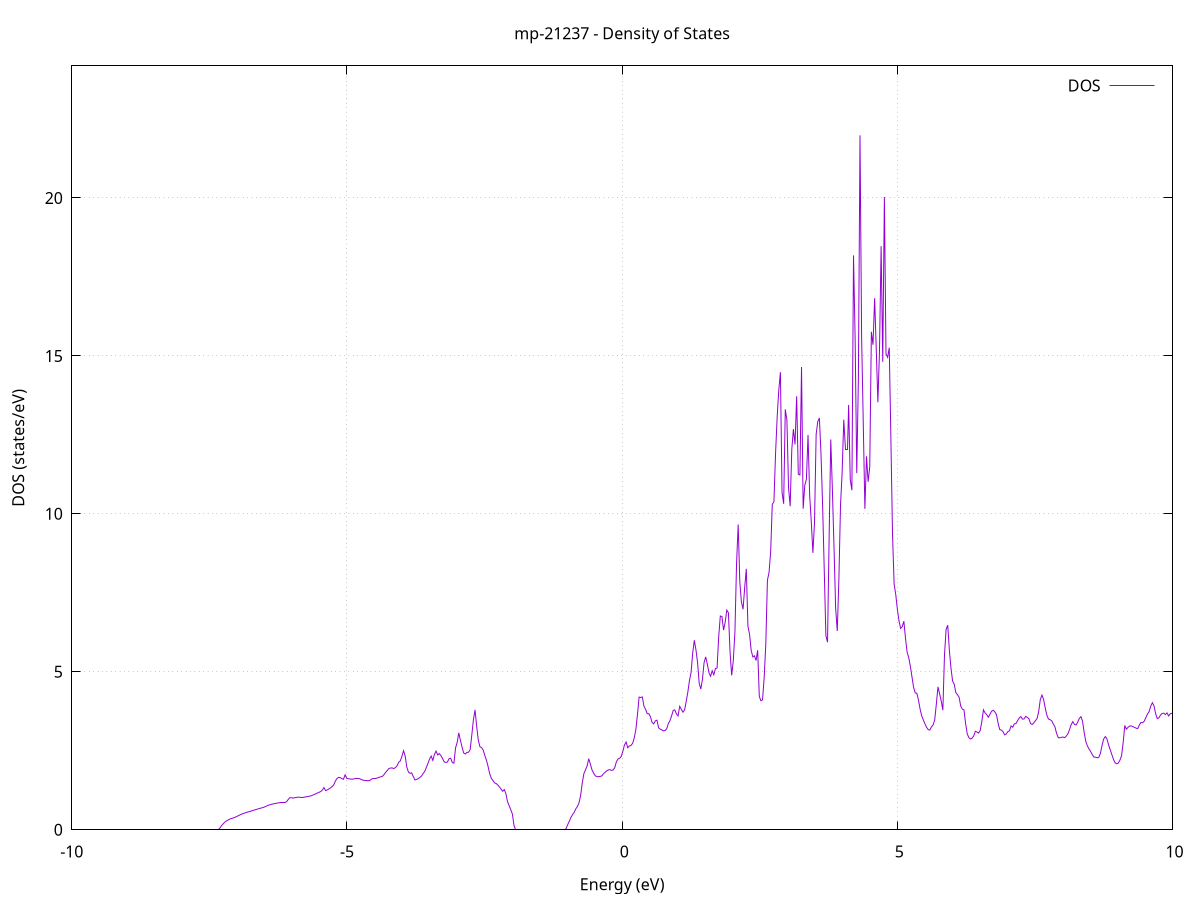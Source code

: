 set title 'mp-21237 - Density of States'
set xlabel 'Energy (eV)'
set ylabel 'DOS (states/eV)'
set grid
set xrange [-10:10]
set yrange [0:24.180]
set xzeroaxis lt -1
set terminal png size 800,600
set output 'mp-21237_dos_gnuplot.png'
plot '-' using 1:2 with lines title 'DOS'
-21.975800 0.000000
-21.946300 0.000000
-21.916800 0.000000
-21.887200 0.000000
-21.857700 0.000000
-21.828200 0.000000
-21.798700 0.000000
-21.769200 0.000000
-21.739700 0.000000
-21.710200 0.000000
-21.680600 0.000000
-21.651100 0.000000
-21.621600 0.000000
-21.592100 0.000000
-21.562600 0.000000
-21.533100 0.000000
-21.503500 0.000000
-21.474000 0.000000
-21.444500 0.000000
-21.415000 0.000000
-21.385500 0.000000
-21.356000 0.000000
-21.326500 0.000000
-21.296900 0.000000
-21.267400 0.000000
-21.237900 0.000000
-21.208400 0.000000
-21.178900 0.000000
-21.149400 0.000000
-21.119900 0.000000
-21.090300 0.000000
-21.060800 0.000000
-21.031300 0.000000
-21.001800 0.000000
-20.972300 0.000000
-20.942800 0.000000
-20.913200 0.000000
-20.883700 0.000000
-20.854200 0.000000
-20.824700 0.000000
-20.795200 0.000000
-20.765700 0.000000
-20.736200 0.000000
-20.706600 0.000000
-20.677100 0.000000
-20.647600 0.000000
-20.618100 0.000000
-20.588600 0.000000
-20.559100 0.000000
-20.529600 0.000000
-20.500000 0.000000
-20.470500 0.000000
-20.441000 0.000000
-20.411500 0.000000
-20.382000 0.000000
-20.352500 0.000000
-20.322900 0.000000
-20.293400 0.000000
-20.263900 0.000000
-20.234400 0.000000
-20.204900 0.000000
-20.175400 0.000000
-20.145900 0.000000
-20.116300 0.000000
-20.086800 0.000000
-20.057300 0.000000
-20.027800 0.000000
-19.998300 0.000000
-19.968800 0.000000
-19.939300 0.000000
-19.909700 0.000000
-19.880200 0.000000
-19.850700 0.000000
-19.821200 0.000000
-19.791700 0.000000
-19.762200 0.000000
-19.732600 0.000000
-19.703100 0.000000
-19.673600 0.000000
-19.644100 0.000000
-19.614600 0.000000
-19.585100 0.000000
-19.555600 0.000000
-19.526000 0.000000
-19.496500 0.000000
-19.467000 0.000000
-19.437500 0.000000
-19.408000 0.000000
-19.378500 0.000000
-19.349000 0.000000
-19.319400 0.000000
-19.289900 251.883500
-19.260400 243.790300
-19.230900 202.383100
-19.201400 260.243400
-19.171900 382.453400
-19.142400 168.792300
-19.112800 0.000000
-19.083300 0.000000
-19.053800 0.000000
-19.024300 0.000000
-18.994800 0.000000
-18.965300 0.000000
-18.935700 0.000000
-18.906200 0.000000
-18.876700 0.000000
-18.847200 0.000000
-18.817700 0.000000
-18.788200 0.000000
-18.758700 0.000000
-18.729100 0.000000
-18.699600 0.000000
-18.670100 0.000000
-18.640600 0.000000
-18.611100 0.000000
-18.581600 0.000000
-18.552100 0.000000
-18.522500 0.000000
-18.493000 0.000000
-18.463500 0.000000
-18.434000 0.000000
-18.404500 0.000000
-18.375000 0.000000
-18.345400 0.000000
-18.315900 0.000000
-18.286400 0.000000
-18.256900 0.000000
-18.227400 0.000000
-18.197900 0.000000
-18.168400 0.000000
-18.138800 0.000000
-18.109300 0.000000
-18.079800 0.000000
-18.050300 0.000000
-18.020800 0.000000
-17.991300 0.000000
-17.961800 0.000000
-17.932200 0.000000
-17.902700 0.000000
-17.873200 0.000000
-17.843700 0.000000
-17.814200 0.000000
-17.784700 0.000000
-17.755100 0.000000
-17.725600 0.000000
-17.696100 0.000000
-17.666600 0.000000
-17.637100 0.000000
-17.607600 0.000000
-17.578100 0.000000
-17.548500 0.000000
-17.519000 0.000000
-17.489500 0.000000
-17.460000 0.000000
-17.430500 0.000000
-17.401000 0.000000
-17.371500 0.000000
-17.341900 0.000000
-17.312400 0.000000
-17.282900 0.000000
-17.253400 0.000000
-17.223900 0.000000
-17.194400 0.000000
-17.164800 0.000000
-17.135300 0.000000
-17.105800 0.000000
-17.076300 0.000000
-17.046800 0.000000
-17.017300 0.000000
-16.987800 0.000000
-16.958200 0.000000
-16.928700 0.000000
-16.899200 0.000000
-16.869700 0.000000
-16.840200 0.000000
-16.810700 0.000000
-16.781200 0.000000
-16.751600 0.000000
-16.722100 0.000000
-16.692600 0.000000
-16.663100 0.000000
-16.633600 0.000000
-16.604100 0.000000
-16.574600 0.000000
-16.545000 0.000000
-16.515500 0.000000
-16.486000 0.000000
-16.456500 0.000000
-16.427000 0.000000
-16.397500 0.000000
-16.367900 0.000000
-16.338400 0.000000
-16.308900 0.000000
-16.279400 0.000000
-16.249900 0.000000
-16.220400 0.000000
-16.190900 0.000000
-16.161300 0.000000
-16.131800 0.000000
-16.102300 0.000000
-16.072800 0.000000
-16.043300 0.000000
-16.013800 0.000000
-15.984300 0.000000
-15.954700 0.000000
-15.925200 0.000000
-15.895700 0.000000
-15.866200 0.000000
-15.836700 0.000000
-15.807200 0.000000
-15.777600 0.000000
-15.748100 0.000000
-15.718600 0.000000
-15.689100 0.000000
-15.659600 0.000000
-15.630100 0.000000
-15.600600 0.000000
-15.571000 0.000000
-15.541500 0.000000
-15.512000 0.000000
-15.482500 0.000000
-15.453000 0.000000
-15.423500 0.000000
-15.394000 0.000000
-15.364400 0.000000
-15.334900 0.000000
-15.305400 0.000000
-15.275900 0.000000
-15.246400 0.000000
-15.216900 0.000000
-15.187300 0.000000
-15.157800 0.000000
-15.128300 0.000000
-15.098800 0.000000
-15.069300 0.000000
-15.039800 0.000000
-15.010300 0.000000
-14.980700 0.000000
-14.951200 0.000000
-14.921700 0.000000
-14.892200 0.000000
-14.862700 0.000000
-14.833200 0.000000
-14.803700 0.000000
-14.774100 0.000000
-14.744600 0.000000
-14.715100 0.000000
-14.685600 0.000000
-14.656100 0.000000
-14.626600 0.000000
-14.597000 0.000000
-14.567500 0.000000
-14.538000 0.000000
-14.508500 0.000000
-14.479000 0.000000
-14.449500 0.000000
-14.420000 0.000000
-14.390400 0.000000
-14.360900 0.000000
-14.331400 0.000000
-14.301900 0.000000
-14.272400 0.000000
-14.242900 0.000000
-14.213400 0.000000
-14.183800 0.000000
-14.154300 0.000000
-14.124800 0.000000
-14.095300 0.000000
-14.065800 0.000000
-14.036300 0.000000
-14.006800 0.000000
-13.977200 0.000000
-13.947700 0.000000
-13.918200 0.000000
-13.888700 0.000000
-13.859200 0.000000
-13.829700 0.000000
-13.800100 0.000000
-13.770600 0.000000
-13.741100 0.000000
-13.711600 0.000000
-13.682100 0.000000
-13.652600 0.000000
-13.623100 0.000000
-13.593500 0.000000
-13.564000 0.000000
-13.534500 0.000000
-13.505000 0.000000
-13.475500 0.000000
-13.446000 0.000000
-13.416500 0.000000
-13.386900 0.000000
-13.357400 0.000000
-13.327900 0.000000
-13.298400 0.000000
-13.268900 0.000000
-13.239400 0.000000
-13.209800 0.000000
-13.180300 0.000000
-13.150800 0.000000
-13.121300 0.000000
-13.091800 0.000000
-13.062300 0.000000
-13.032800 0.000000
-13.003200 0.000000
-12.973700 0.000000
-12.944200 0.000000
-12.914700 0.000000
-12.885200 0.000000
-12.855700 0.000000
-12.826200 0.000000
-12.796600 0.000000
-12.767100 0.000000
-12.737600 0.000000
-12.708100 0.000000
-12.678600 0.000000
-12.649100 0.000000
-12.619500 0.000000
-12.590000 0.000000
-12.560500 0.000000
-12.531000 0.000000
-12.501500 0.000000
-12.472000 0.000000
-12.442500 0.000000
-12.412900 0.000000
-12.383400 0.000000
-12.353900 0.000000
-12.324400 0.000000
-12.294900 0.000000
-12.265400 0.000000
-12.235900 0.000000
-12.206300 0.000000
-12.176800 0.000000
-12.147300 0.000000
-12.117800 0.000000
-12.088300 0.000000
-12.058800 0.000000
-12.029200 0.000000
-11.999700 0.000000
-11.970200 0.000000
-11.940700 0.000000
-11.911200 0.000000
-11.881700 0.000000
-11.852200 0.000000
-11.822600 0.000000
-11.793100 0.000000
-11.763600 0.000000
-11.734100 0.000000
-11.704600 0.000000
-11.675100 0.000000
-11.645600 0.000000
-11.616000 0.000000
-11.586500 0.000000
-11.557000 0.000000
-11.527500 0.000000
-11.498000 0.000000
-11.468500 0.000000
-11.439000 0.000000
-11.409400 0.000000
-11.379900 0.000000
-11.350400 0.000000
-11.320900 0.000000
-11.291400 0.000000
-11.261900 0.000000
-11.232300 0.000000
-11.202800 0.000000
-11.173300 0.000000
-11.143800 0.000000
-11.114300 0.000000
-11.084800 0.000000
-11.055300 0.000000
-11.025700 0.000000
-10.996200 0.000000
-10.966700 0.000000
-10.937200 0.000000
-10.907700 0.000000
-10.878200 0.000000
-10.848700 0.000000
-10.819100 0.000000
-10.789600 0.000000
-10.760100 0.000000
-10.730600 0.000000
-10.701100 0.000000
-10.671600 0.000000
-10.642000 0.000000
-10.612500 0.000000
-10.583000 0.000000
-10.553500 0.000000
-10.524000 0.000000
-10.494500 0.000000
-10.465000 0.000000
-10.435400 0.000000
-10.405900 0.000000
-10.376400 0.000000
-10.346900 0.000000
-10.317400 0.000000
-10.287900 0.000000
-10.258400 0.000000
-10.228800 0.000000
-10.199300 0.000000
-10.169800 0.000000
-10.140300 0.000000
-10.110800 0.000000
-10.081300 0.000000
-10.051700 0.000000
-10.022200 0.000000
-9.992700 0.000000
-9.963200 0.000000
-9.933700 0.000000
-9.904200 0.000000
-9.874700 0.000000
-9.845100 0.000000
-9.815600 0.000000
-9.786100 0.000000
-9.756600 0.000000
-9.727100 0.000000
-9.697600 0.000000
-9.668100 0.000000
-9.638500 0.000000
-9.609000 0.000000
-9.579500 0.000000
-9.550000 0.000000
-9.520500 0.000000
-9.491000 0.000000
-9.461400 0.000000
-9.431900 0.000000
-9.402400 0.000000
-9.372900 0.000000
-9.343400 0.000000
-9.313900 0.000000
-9.284400 0.000000
-9.254800 0.000000
-9.225300 0.000000
-9.195800 0.000000
-9.166300 0.000000
-9.136800 0.000000
-9.107300 0.000000
-9.077800 0.000000
-9.048200 0.000000
-9.018700 0.000000
-8.989200 0.000000
-8.959700 0.000000
-8.930200 0.000000
-8.900700 0.000000
-8.871200 0.000000
-8.841600 0.000000
-8.812100 0.000000
-8.782600 0.000000
-8.753100 0.000000
-8.723600 0.000000
-8.694100 0.000000
-8.664500 0.000000
-8.635000 0.000000
-8.605500 0.000000
-8.576000 0.000000
-8.546500 0.000000
-8.517000 0.000000
-8.487500 0.000000
-8.457900 0.000000
-8.428400 0.000000
-8.398900 0.000000
-8.369400 0.000000
-8.339900 0.000000
-8.310400 0.000000
-8.280900 0.000000
-8.251300 0.000000
-8.221800 0.000000
-8.192300 0.000000
-8.162800 0.000000
-8.133300 0.000000
-8.103800 0.000000
-8.074200 0.000000
-8.044700 0.000000
-8.015200 0.000000
-7.985700 0.000000
-7.956200 0.000000
-7.926700 0.000000
-7.897200 0.000000
-7.867600 0.000000
-7.838100 0.000000
-7.808600 0.000000
-7.779100 0.000000
-7.749600 0.000000
-7.720100 0.000000
-7.690600 0.000000
-7.661000 0.000000
-7.631500 0.000000
-7.602000 0.000000
-7.572500 0.000000
-7.543000 0.000000
-7.513500 0.000000
-7.483900 0.000000
-7.454400 0.000000
-7.424900 0.000000
-7.395400 0.000000
-7.365900 0.000000
-7.336400 0.006100
-7.306900 0.060400
-7.277300 0.135000
-7.247800 0.191000
-7.218300 0.245300
-7.188800 0.282000
-7.159300 0.308500
-7.129800 0.338300
-7.100300 0.355100
-7.070700 0.371900
-7.041200 0.390300
-7.011700 0.412900
-6.982200 0.438000
-6.952700 0.463800
-6.923200 0.487700
-6.893600 0.510900
-6.864100 0.527500
-6.834600 0.546100
-6.805100 0.561600
-6.775600 0.575100
-6.746100 0.591200
-6.716600 0.607600
-6.687000 0.623900
-6.657500 0.639400
-6.628000 0.654000
-6.598500 0.669100
-6.569000 0.684000
-6.539500 0.697900
-6.510000 0.712400
-6.480400 0.736600
-6.450900 0.760400
-6.421400 0.780400
-6.391900 0.796300
-6.362400 0.809900
-6.332900 0.821900
-6.303400 0.832100
-6.273800 0.841800
-6.244300 0.851700
-6.214800 0.860600
-6.185300 0.856500
-6.155800 0.856500
-6.126300 0.863700
-6.096700 0.890200
-6.067200 0.959700
-6.037700 1.015600
-6.008200 1.014700
-5.978700 1.001200
-5.949200 1.013800
-5.919700 1.023900
-5.890100 1.031700
-5.860600 1.031200
-5.831100 1.022600
-5.801600 1.023500
-5.772100 1.033500
-5.742600 1.043900
-5.713100 1.052700
-5.683500 1.063300
-5.654000 1.074200
-5.624500 1.095300
-5.595000 1.117000
-5.565500 1.141600
-5.536000 1.164700
-5.506400 1.187300
-5.476900 1.209600
-5.447400 1.257000
-5.417900 1.336800
-5.388400 1.238300
-5.358900 1.262200
-5.329400 1.290900
-5.299800 1.325400
-5.270300 1.366900
-5.240800 1.420600
-5.211300 1.539800
-5.181800 1.623700
-5.152300 1.658300
-5.122800 1.650500
-5.093200 1.620200
-5.063700 1.600100
-5.034200 1.740100
-5.004700 1.628600
-4.975200 1.615800
-4.945700 1.607200
-4.916100 1.603800
-4.886600 1.601700
-4.857100 1.620200
-4.827600 1.627700
-4.798100 1.620900
-4.768600 1.617200
-4.739100 1.589500
-4.709500 1.571100
-4.680000 1.562400
-4.650500 1.557200
-4.621000 1.555400
-4.591500 1.553100
-4.562000 1.592800
-4.532500 1.621900
-4.502900 1.619900
-4.473400 1.627400
-4.443900 1.642700
-4.414400 1.663300
-4.384900 1.676100
-4.355400 1.693800
-4.325800 1.748100
-4.296300 1.819600
-4.266800 1.880700
-4.237300 1.938300
-4.207800 1.955600
-4.178300 1.957600
-4.148800 1.938200
-4.119200 1.967400
-4.089700 2.026100
-4.060200 2.136700
-4.030700 2.179700
-4.001200 2.330200
-3.971700 2.502400
-3.942200 2.332000
-3.912600 1.984500
-3.883100 1.826600
-3.853600 1.785500
-3.824100 1.801900
-3.794600 1.686000
-3.765100 1.576200
-3.735600 1.594400
-3.706000 1.620700
-3.676500 1.655400
-3.647000 1.697200
-3.617500 1.775000
-3.588000 1.847100
-3.558500 1.967400
-3.528900 2.099100
-3.499400 2.239400
-3.469900 2.333700
-3.440400 2.197000
-3.410900 2.382700
-3.381400 2.492100
-3.351900 2.369300
-3.322300 2.411800
-3.292800 2.349100
-3.263300 2.256200
-3.233800 2.152500
-3.204300 2.130800
-3.174800 2.144500
-3.145300 2.247400
-3.115700 2.263400
-3.086200 2.128600
-3.056700 2.108200
-3.027200 2.589300
-2.997700 2.762600
-2.968200 3.067000
-2.938600 2.830600
-2.909100 2.620200
-2.879600 2.431400
-2.850100 2.398500
-2.820600 2.448700
-2.791100 2.455300
-2.761600 2.538200
-2.732000 2.996600
-2.702500 3.484600
-2.673000 3.795100
-2.643500 3.276000
-2.614000 2.839500
-2.584500 2.630600
-2.555000 2.602500
-2.525400 2.526500
-2.495900 2.354600
-2.466400 2.204400
-2.436900 2.012200
-2.407400 1.777500
-2.377900 1.634500
-2.348300 1.558500
-2.318800 1.485100
-2.289300 1.464400
-2.259800 1.418400
-2.230300 1.358300
-2.200800 1.290400
-2.171300 1.218900
-2.141700 1.272000
-2.112200 1.142400
-2.082700 0.888300
-2.053200 0.764600
-2.023700 0.633500
-1.994200 0.495600
-1.964700 0.137400
-1.935100 0.000000
-1.905600 0.000000
-1.876100 0.000000
-1.846600 0.000000
-1.817100 0.000000
-1.787600 0.000000
-1.758000 0.000000
-1.728500 0.000000
-1.699000 0.000000
-1.669500 0.000000
-1.640000 0.000000
-1.610500 0.000000
-1.581000 0.000000
-1.551400 0.000000
-1.521900 0.000000
-1.492400 0.000000
-1.462900 0.000000
-1.433400 0.000000
-1.403900 0.000000
-1.374400 0.000000
-1.344800 0.000000
-1.315300 0.000000
-1.285800 0.000000
-1.256300 0.000000
-1.226800 0.000000
-1.197300 0.000000
-1.167800 0.000000
-1.138200 0.000000
-1.108700 0.000000
-1.079200 0.000000
-1.049700 0.000000
-1.020200 0.029400
-0.990700 0.157000
-0.961100 0.268300
-0.931600 0.389300
-0.902100 0.477800
-0.872600 0.546300
-0.843100 0.659800
-0.813600 0.734000
-0.784100 0.851600
-0.754500 1.087000
-0.725000 1.475800
-0.695500 1.776400
-0.666000 1.892900
-0.636500 2.021500
-0.607000 2.250100
-0.577500 2.081100
-0.547900 1.896200
-0.518400 1.792400
-0.488900 1.711300
-0.459400 1.681700
-0.429900 1.678900
-0.400400 1.690200
-0.370800 1.702700
-0.341300 1.767200
-0.311800 1.817200
-0.282300 1.861600
-0.252800 1.892700
-0.223300 1.902800
-0.193800 1.881000
-0.164200 1.893100
-0.134700 1.966000
-0.105200 2.149500
-0.075700 2.239800
-0.046200 2.264400
-0.016700 2.320000
0.012800 2.486100
0.042400 2.683900
0.071900 2.778800
0.101400 2.595400
0.130900 2.652400
0.160400 2.669200
0.189900 2.734600
0.219500 2.907800
0.249000 3.172500
0.278500 3.645200
0.308000 4.200300
0.337500 4.187000
0.367000 4.204900
0.396500 3.907900
0.426100 3.812000
0.455600 3.676000
0.485100 3.674100
0.514600 3.574100
0.544100 3.397400
0.573600 3.353200
0.603100 3.449300
0.632700 3.468600
0.662200 3.228000
0.691700 3.186100
0.721200 3.160600
0.750700 3.130200
0.780200 3.139600
0.809800 3.197300
0.839300 3.361200
0.868800 3.455900
0.898300 3.604600
0.927800 3.776000
0.957300 3.794400
0.986800 3.665700
1.016400 3.604100
1.045900 3.907500
1.075400 3.814000
1.104900 3.722500
1.134400 3.795100
1.163900 4.061500
1.193400 4.354200
1.223000 4.719300
1.252500 4.983800
1.282000 5.597300
1.311500 5.997300
1.341000 5.697300
1.370500 5.293200
1.400000 4.638900
1.429600 4.454600
1.459100 4.764300
1.488600 5.289100
1.518100 5.473000
1.547600 5.245300
1.577100 4.973900
1.606700 4.858800
1.636200 5.033200
1.665700 4.905900
1.695200 5.102100
1.724700 5.120000
1.754200 6.103400
1.783700 6.766900
1.813300 6.751100
1.842800 6.319600
1.872300 6.570700
1.901800 6.954000
1.931300 6.866900
1.960800 5.620200
1.990300 4.887500
2.019900 5.357700
2.049400 6.264300
2.078900 8.426300
2.108400 9.661100
2.137900 7.848200
2.167400 7.206400
2.197000 6.980600
2.226500 7.663000
2.256000 8.260400
2.285500 6.444500
2.315000 6.184400
2.344500 5.678800
2.374000 5.473100
2.403600 5.507500
2.433100 5.358500
2.462600 5.682800
2.492100 4.219500
2.521600 4.084600
2.551100 4.113800
2.580600 4.815000
2.610200 5.877900
2.639700 7.898400
2.669200 8.145500
2.698700 8.801400
2.728200 10.302600
2.757700 10.380500
2.787300 11.901000
2.816800 13.063400
2.846300 13.922200
2.875800 14.484500
2.905300 10.681600
2.934800 10.319600
2.964300 13.306800
2.993900 12.965000
3.023400 10.827000
3.052900 10.242200
3.082400 12.033700
3.111900 12.682300
3.141400 12.197800
3.170900 13.721500
3.200500 11.256300
3.230000 11.230300
3.259500 14.647600
3.289000 10.162900
3.318500 10.903700
3.348000 11.093400
3.377600 12.497000
3.407100 10.591500
3.436600 9.756000
3.466100 8.766300
3.495600 9.742100
3.525100 12.516000
3.554600 12.922200
3.584200 13.035000
3.613700 11.877000
3.643200 10.229500
3.672700 8.188800
3.702200 6.142700
3.731700 5.937100
3.761200 9.292500
3.790800 12.355000
3.820300 10.756200
3.849800 8.930600
3.879300 7.008700
3.908800 6.293000
3.938300 7.935300
3.967800 10.272600
3.997400 11.312400
4.026900 12.979600
4.056400 12.050200
4.085900 12.050300
4.115400 13.448300
4.144900 11.077600
4.174500 10.747100
4.204000 18.180900
4.233500 15.531200
4.263000 11.288300
4.292500 14.249300
4.322000 21.982000
4.351500 15.551800
4.381100 12.887900
4.410600 10.158200
4.440100 11.820500
4.469600 11.014400
4.499100 11.494500
4.528600 15.763200
4.558100 15.353200
4.587700 16.824800
4.617200 15.226000
4.646700 13.532200
4.676200 15.169500
4.705700 18.471600
4.735200 14.810900
4.764800 20.029800
4.794300 15.062100
4.823800 14.954000
4.853300 15.261600
4.882800 12.417700
4.912300 9.386600
4.941800 7.781700
4.971400 7.448200
5.000900 6.974200
5.030400 6.615100
5.059900 6.374000
5.089400 6.428200
5.118900 6.603500
5.148400 6.063400
5.178000 5.620000
5.207500 5.449700
5.237000 5.171000
5.266500 4.839200
5.296000 4.502600
5.325500 4.333500
5.355100 4.318000
5.384600 4.102500
5.414100 3.817000
5.443600 3.602500
5.473100 3.473900
5.502600 3.352000
5.532100 3.242500
5.561700 3.168000
5.591200 3.158900
5.620700 3.260200
5.650200 3.316900
5.679700 3.481700
5.709200 3.983400
5.738700 4.523600
5.768300 4.303900
5.797800 4.073000
5.827300 3.785900
5.856800 5.527700
5.886300 6.339800
5.915800 6.476500
5.945400 5.686700
5.974900 5.115600
6.004400 4.710100
6.033900 4.603600
6.063400 4.340100
6.092900 4.276900
6.122400 4.195400
6.152000 3.915100
6.181500 3.817800
6.211000 3.795400
6.240500 3.368000
6.270000 3.039000
6.299500 2.917500
6.329000 2.872800
6.358600 2.896200
6.388100 2.974400
6.417600 3.116800
6.447100 3.094400
6.476600 3.059700
6.506100 3.143200
6.535600 3.429500
6.565200 3.797300
6.594700 3.696500
6.624200 3.645800
6.653700 3.561900
6.683200 3.656200
6.712700 3.753100
6.742300 3.782700
6.771800 3.733700
6.801300 3.647000
6.830800 3.378800
6.860300 3.174500
6.889800 3.155500
6.919300 3.107100
6.948900 3.005300
6.978400 3.030200
7.007900 3.105900
7.037400 3.133700
7.066900 3.285200
7.096400 3.245600
7.125900 3.353100
7.155500 3.362000
7.185000 3.452900
7.214500 3.536300
7.244000 3.584200
7.273500 3.501200
7.303000 3.509900
7.332600 3.589400
7.362100 3.556600
7.391600 3.514100
7.421100 3.360200
7.450600 3.335000
7.480100 3.384800
7.509600 3.455100
7.539200 3.521700
7.568700 3.740400
7.598200 4.124700
7.627700 4.263200
7.657200 4.128800
7.686700 3.864600
7.716200 3.632700
7.745800 3.507000
7.775300 3.486500
7.804800 3.452200
7.834300 3.345800
7.863800 3.259100
7.893300 3.054300
7.922900 2.918700
7.952400 2.910700
7.981900 2.927400
8.011400 2.936100
8.040900 2.915000
8.070400 2.966300
8.099900 3.041300
8.129500 3.174100
8.159000 3.330400
8.188500 3.423500
8.218000 3.335900
8.247500 3.316100
8.277000 3.405300
8.306500 3.523300
8.336100 3.580000
8.365600 3.432800
8.395100 3.078900
8.424600 2.794100
8.454100 2.653600
8.483600 2.555500
8.513200 2.474100
8.542700 2.377400
8.572200 2.299400
8.601700 2.298200
8.631200 2.277700
8.660700 2.293100
8.690200 2.417000
8.719800 2.672200
8.749300 2.871100
8.778800 2.951100
8.808300 2.882400
8.837800 2.694200
8.867300 2.539200
8.896800 2.384600
8.926400 2.234300
8.955900 2.120600
8.985400 2.088900
9.014900 2.111300
9.044400 2.203200
9.073900 2.340500
9.103400 2.753300
9.133000 3.301300
9.162500 3.183900
9.192000 3.244000
9.221500 3.283600
9.251000 3.288900
9.280500 3.261400
9.310100 3.243800
9.339600 3.214100
9.369100 3.202900
9.398600 3.318900
9.428100 3.399300
9.457600 3.387100
9.487100 3.438800
9.516700 3.554400
9.546200 3.664200
9.575700 3.744300
9.605200 3.915000
9.634700 4.022700
9.664200 3.920900
9.693700 3.675800
9.723300 3.518200
9.752800 3.545300
9.782300 3.631100
9.811800 3.682400
9.841300 3.690500
9.870800 3.646400
9.900400 3.699800
9.929900 3.602600
9.959400 3.674500
9.988900 3.684700
10.018400 3.723600
10.047900 3.710200
10.077400 3.706900
10.107000 3.725500
10.136500 3.712400
10.166000 3.705600
10.195500 3.691800
10.225000 3.672400
10.254500 3.659600
10.284000 3.609000
10.313600 3.505800
10.343100 3.514600
10.372600 3.263600
10.402100 3.455900
10.431600 3.656000
10.461100 3.759700
10.490700 3.994800
10.520200 4.049800
10.549700 4.018700
10.579200 3.948600
10.608700 3.781300
10.638200 3.779400
10.667700 3.571800
10.697300 3.387300
10.726800 3.331200
10.756300 3.139400
10.785800 3.152100
10.815300 3.122200
10.844800 3.065800
10.874300 3.040700
10.903900 3.022200
10.933400 3.005300
10.962900 2.998800
10.992400 3.010100
11.021900 3.006200
11.051400 2.996600
11.081000 2.973000
11.110500 2.945600
11.140000 2.865400
11.169500 2.716300
11.199000 2.652900
11.228500 2.634000
11.258000 2.734700
11.287600 2.885500
11.317100 2.914800
11.346600 2.981300
11.376100 2.864700
11.405600 2.833400
11.435100 2.756700
11.464600 2.547400
11.494200 2.428700
11.523700 2.344300
11.553200 2.221800
11.582700 2.208500
11.612200 2.218700
11.641700 2.271200
11.671200 2.359500
11.700800 2.491100
11.730300 2.479600
11.759800 2.625700
11.789300 2.617900
11.818800 2.660400
11.848300 2.665500
11.877900 2.594600
11.907400 2.635800
11.936900 2.683200
11.966400 2.708200
11.995900 2.732800
12.025400 2.740700
12.054900 2.709400
12.084500 2.662900
12.114000 2.584800
12.143500 2.498300
12.173000 2.447100
12.202500 2.428100
12.232000 2.409700
12.261500 2.415900
12.291100 2.508600
12.320600 2.460400
12.350100 2.550700
12.379600 2.707100
12.409100 2.848000
12.438600 2.930000
12.468200 3.058000
12.497700 3.176200
12.527200 3.400500
12.556700 3.314200
12.586200 3.276900
12.615700 3.239900
12.645200 3.175100
12.674800 3.191600
12.704300 3.205900
12.733800 3.276000
12.763300 2.997500
12.792800 2.785500
12.822300 2.798800
12.851800 2.692700
12.881400 2.579000
12.910900 2.530600
12.940400 2.516400
12.969900 2.467200
12.999400 2.427600
13.028900 2.393700
13.058500 2.397800
13.088000 2.316800
13.117500 2.240500
13.147000 2.232200
13.176500 2.420900
13.206000 2.434300
13.235500 2.296600
13.265100 2.123200
13.294600 2.156100
13.324100 2.222900
13.353600 2.269400
13.383100 2.375700
13.412600 2.337000
13.442100 2.382400
13.471700 2.327200
13.501200 2.349100
13.530700 2.364300
13.560200 2.411800
13.589700 2.529800
13.619200 2.607300
13.648800 2.681900
13.678300 2.890500
13.707800 2.980500
13.737300 3.038400
13.766800 3.051900
13.796300 3.031500
13.825800 3.003500
13.855400 2.945400
13.884900 2.958800
13.914400 3.029500
13.943900 3.206700
13.973400 3.353300
14.002900 3.443100
14.032400 3.510500
14.062000 3.492500
14.091500 3.221700
14.121000 3.035300
14.150500 2.959000
14.180000 2.955300
14.209500 2.993400
14.239000 3.062700
14.268600 2.989000
14.298100 2.998800
14.327600 3.040300
14.357100 3.062300
14.386600 3.073900
14.416100 3.110600
14.445700 3.157900
14.475200 3.239700
14.504700 3.340900
14.534200 3.391100
14.563700 3.385300
14.593200 3.349600
14.622700 3.366500
14.652300 3.413200
14.681800 3.522200
14.711300 3.659600
14.740800 3.663900
14.770300 3.708900
14.799800 3.770200
14.829300 3.715100
14.858900 3.685000
14.888400 3.607900
14.917900 3.415900
14.947400 3.320300
14.976900 3.307700
15.006400 3.363200
15.036000 3.463300
15.065500 3.588600
15.095000 3.711100
15.124500 3.715900
15.154000 3.657900
15.183500 3.537600
15.213000 3.461700
15.242600 3.348600
15.272100 3.276500
15.301600 3.234900
15.331100 3.222400
15.360600 3.352100
15.390100 3.516800
15.419600 3.452200
15.449200 3.413600
15.478700 3.445300
15.508200 3.413300
15.537700 3.397100
15.567200 3.306600
15.596700 3.208600
15.626300 3.178500
15.655800 3.288700
15.685300 3.201100
15.714800 3.318100
15.744300 3.115300
15.773800 2.951800
15.803300 2.793500
15.832900 2.762500
15.862400 2.768600
15.891900 2.776900
15.921400 2.836700
15.950900 2.897700
15.980400 2.968900
16.009900 3.103200
16.039500 3.311500
16.069000 3.446300
16.098500 3.446100
16.128000 3.365600
16.157500 3.297200
16.187000 3.349700
16.216600 3.356300
16.246100 3.389500
16.275600 3.531300
16.305100 3.586800
16.334600 3.438900
16.364100 3.382700
16.393600 3.299500
16.423200 3.228700
16.452700 3.134000
16.482200 3.075100
16.511700 3.074400
16.541200 3.125900
16.570700 3.276200
16.600200 3.309200
16.629800 3.300300
16.659300 3.143700
16.688800 3.123700
16.718300 3.132500
16.747800 3.185500
16.777300 3.231200
16.806800 3.300100
16.836400 3.563700
16.865900 3.725400
16.895400 3.807200
16.924900 3.857500
16.954400 3.866100
16.983900 3.759200
17.013500 3.614300
17.043000 3.492600
17.072500 3.403600
17.102000 3.289200
17.131500 3.208400
17.161000 3.174100
17.190500 3.149300
17.220100 3.128300
17.249600 3.188500
17.279100 3.127900
17.308600 3.099800
17.338100 3.078300
17.367600 3.062000
17.397100 3.089100
17.426700 3.150200
17.456200 3.256700
17.485700 3.399800
17.515200 3.498700
17.544700 3.564700
17.574200 3.598500
17.603800 3.621900
17.633300 3.563100
17.662800 3.479900
17.692300 3.439000
17.721800 3.379200
17.751300 3.330500
17.780800 3.307100
17.810400 3.329000
17.839900 3.376400
17.869400 3.545500
17.898900 3.652400
17.928400 3.673100
17.957900 3.624100
17.987400 3.613600
18.017000 3.649400
18.046500 3.619200
18.076000 3.561000
18.105500 3.559800
18.135000 3.617100
18.164500 3.667100
18.194100 3.668900
18.223600 3.638000
18.253100 3.615700
18.282600 3.609000
18.312100 3.621300
18.341600 3.616000
18.371100 3.926200
18.400700 3.492700
18.430200 3.461700
18.459700 3.503300
18.489200 3.563300
18.518700 3.607700
18.548200 3.605900
18.577700 3.616500
18.607300 3.588500
18.636800 3.637900
18.666300 3.730900
18.695800 3.768100
18.725300 3.731200
18.754800 3.628000
18.784400 3.658300
18.813900 3.686900
18.843400 3.724500
18.872900 3.750400
18.902400 3.711700
18.931900 3.707600
18.961400 3.691500
18.991000 3.766300
19.020500 3.803600
19.050000 3.779200
19.079500 3.782500
19.109000 3.734600
19.138500 3.726500
19.168000 3.751300
19.197600 3.755500
19.227100 3.740900
19.256600 3.835600
19.286100 3.756200
19.315600 3.739400
19.345100 3.728900
19.374600 3.713100
19.404200 3.685900
19.433700 3.695100
19.463200 3.715500
19.492700 3.737200
19.522200 3.739200
19.551700 3.750100
19.581300 3.704200
19.610800 3.726200
19.640300 3.725600
19.669800 3.696800
19.699300 3.808600
19.728800 3.911600
19.758300 3.955500
19.787900 3.960600
19.817400 3.944500
19.846900 3.943200
19.876400 3.865100
19.905900 3.802000
19.935400 3.778400
19.964900 3.741000
19.994500 3.700900
20.024000 3.661900
20.053500 3.658700
20.083000 3.745000
20.112500 3.669900
20.142000 3.638600
20.171600 3.636200
20.201100 3.659000
20.230600 3.677000
20.260100 3.692000
20.289600 3.613400
20.319100 3.581300
20.348600 3.617000
20.378200 3.620200
20.407700 3.685700
20.437200 3.797700
20.466700 3.978200
20.496200 4.094900
20.525700 4.182400
20.555200 4.284500
20.584800 4.135000
20.614300 4.024200
20.643800 3.959800
20.673300 3.926000
20.702800 3.923500
20.732300 3.904300
20.761900 3.885800
20.791400 3.870000
20.820900 3.851900
20.850400 3.829100
20.879900 3.820600
20.909400 3.832300
20.938900 3.894900
20.968500 3.955000
20.998000 3.962400
21.027500 3.971200
21.057000 3.953900
21.086500 3.925700
21.116000 3.998000
21.145500 4.104900
21.175100 4.089800
21.204600 3.993600
21.234100 3.985300
21.263600 4.048400
21.293100 4.001700
21.322600 4.025000
21.352200 4.036500
21.381700 4.050000
21.411200 4.102000
21.440700 3.958700
21.470200 3.848900
21.499700 3.668600
21.529200 3.621200
21.558800 3.610800
21.588300 3.677800
21.617800 3.793900
21.647300 3.931000
21.676800 4.069700
21.706300 4.216100
21.735800 4.192400
21.765400 4.256600
21.794900 4.203000
21.824400 4.087000
21.853900 3.979000
21.883400 4.057000
21.912900 4.031000
21.942400 4.166800
21.972000 4.144300
22.001500 4.089700
22.031000 3.989400
22.060500 3.971300
22.090000 3.960800
22.119500 3.947700
22.149100 4.022800
22.178600 3.989200
22.208100 3.752800
22.237600 3.657700
22.267100 3.627400
22.296600 3.618800
22.326100 3.661900
22.355700 3.737400
22.385200 3.894500
22.414700 3.821100
22.444200 3.805200
22.473700 3.805100
22.503200 3.938200
22.532700 3.948300
22.562300 4.082700
22.591800 3.996600
22.621300 3.976500
22.650800 3.972000
22.680300 3.979400
22.709800 4.038600
22.739400 4.117300
22.768900 4.079200
22.798400 4.057000
22.827900 4.036100
22.857400 3.978200
22.886900 3.997500
22.916400 4.046900
22.946000 4.245300
22.975500 4.245100
23.005000 4.201200
23.034500 4.240000
23.064000 4.237500
23.093500 4.188700
23.123000 4.128200
23.152600 4.123000
23.182100 3.925200
23.211600 3.814800
23.241100 3.765500
23.270600 4.010300
23.300100 4.037200
23.329700 3.960700
23.359200 3.853700
23.388700 3.914200
23.418200 3.935200
23.447700 3.923000
23.477200 3.939000
23.506700 3.971200
23.536300 4.021500
23.565800 4.106800
23.595300 4.132000
23.624800 4.182100
23.654300 4.059200
23.683800 3.941200
23.713300 3.871800
23.742900 3.827500
23.772400 3.807900
23.801900 3.851900
23.831400 3.966500
23.860900 4.028800
23.890400 4.174900
23.920000 4.299300
23.949500 4.242600
23.979000 4.235600
24.008500 4.293100
24.038000 4.199700
24.067500 4.021200
24.097000 3.968200
24.126600 3.940200
24.156100 3.882200
24.185600 3.832300
24.215100 3.712300
24.244600 3.670300
24.274100 3.713300
24.303600 3.816300
24.333200 3.742000
24.362700 3.746000
24.392200 3.792200
24.421700 3.804800
24.451200 3.923300
24.480700 3.952100
24.510200 3.968900
24.539800 3.984000
24.569300 3.981900
24.598800 4.099200
24.628300 4.103600
24.657800 3.914100
24.687300 3.698200
24.716900 3.560800
24.746400 3.491700
24.775900 3.476700
24.805400 3.537800
24.834900 3.755900
24.864400 3.771500
24.893900 3.899500
24.923500 4.001300
24.953000 4.015200
24.982500 4.011700
25.012000 4.051500
25.041500 4.046300
25.071000 4.033400
25.100500 3.970400
25.130100 4.010100
25.159600 4.109500
25.189100 4.296200
25.218600 4.318700
25.248100 4.408700
25.277600 4.787000
25.307200 4.784700
25.336700 4.573000
25.366200 4.303600
25.395700 4.103000
25.425200 4.019500
25.454700 3.953800
25.484200 3.988500
25.513800 4.111200
25.543300 4.129700
25.572800 4.242700
25.602300 4.537100
25.631800 4.531200
25.661300 4.319600
25.690800 4.021100
25.720400 3.849200
25.749900 3.826700
25.779400 3.785100
25.808900 3.802900
25.838400 3.957200
25.867900 4.202500
25.897500 4.464400
25.927000 4.651200
25.956500 4.774100
25.986000 4.651500
26.015500 4.598000
26.045000 4.414900
26.074500 4.264800
26.104100 4.285900
26.133600 4.307600
26.163100 4.187500
26.192600 4.050300
26.222100 4.377200
26.251600 4.130600
26.281100 4.048700
26.310700 4.071400
26.340200 4.160800
26.369700 4.177500
26.399200 4.173000
26.428700 4.221500
26.458200 4.250800
26.487800 4.279800
26.517300 4.281500
26.546800 4.311300
26.576300 4.118400
26.605800 4.033500
26.635300 3.822800
26.664800 3.664900
26.694400 3.584900
26.723900 3.581400
26.753400 3.629300
26.782900 3.726600
26.812400 3.895300
26.841900 4.107600
26.871400 4.293300
26.901000 4.377600
26.930500 4.419600
26.960000 4.360000
26.989500 4.192400
27.019000 4.037600
27.048500 3.940400
27.078000 3.943800
27.107600 3.901200
27.137100 3.817700
27.166600 3.794400
27.196100 3.907400
27.225600 3.921600
27.255100 4.024400
27.284700 4.081600
27.314200 4.099100
27.343700 4.113200
27.373200 4.106200
27.402700 4.073900
27.432200 4.149600
27.461700 4.204200
27.491300 4.086100
27.520800 4.272400
27.550300 4.307000
27.579800 4.155600
27.609300 4.024300
27.638800 3.924500
27.668300 3.800900
27.697900 3.720900
27.727400 3.689800
27.756900 3.698400
27.786400 3.679000
27.815900 3.679500
27.845400 3.709900
27.875000 3.818500
27.904500 4.058800
27.934000 4.238500
27.963500 4.347200
27.993000 4.385700
28.022500 4.376600
28.052000 4.352900
28.081600 4.345800
28.111100 4.320800
28.140600 4.312500
28.170100 4.327700
28.199600 4.312300
28.229100 4.254400
28.258600 4.277700
28.288200 4.286000
28.317700 4.211200
28.347200 4.163900
28.376700 4.180100
28.406200 4.268600
28.435700 4.214500
28.465300 4.316600
28.494800 4.298100
28.524300 4.357700
28.553800 4.294900
28.583300 4.276400
28.612800 4.226400
28.642300 4.246300
28.671900 4.307400
28.701400 4.410900
28.730900 4.509900
28.760400 4.580600
28.789900 4.618900
28.819400 4.686700
28.848900 4.738500
28.878500 4.763000
28.908000 4.750000
28.937500 4.714500
28.967000 4.714600
28.996500 4.746700
29.026000 4.682300
29.055600 4.585500
29.085100 4.582200
29.114600 4.645300
29.144100 4.580100
29.173600 4.537800
29.203100 4.519100
29.232600 4.509500
29.262200 4.497800
29.291700 4.486800
29.321200 4.442300
29.350700 4.372100
29.380200 4.311700
29.409700 4.324900
29.439200 4.329100
29.468800 4.425000
29.498300 4.472000
29.527800 4.429300
29.557300 4.386300
29.586800 4.341100
29.616300 4.252300
29.645800 4.258200
29.675400 4.282700
29.704900 4.340000
29.734400 4.377100
29.763900 4.403400
29.793400 4.414900
29.822900 4.468000
29.852500 4.471500
29.882000 4.466900
29.911500 4.447400
29.941000 4.307800
29.970500 4.324700
30.000000 4.397500
30.029500 4.551500
30.059100 4.581300
30.088600 4.382100
30.118100 4.296500
30.147600 4.218600
30.177100 4.186300
30.206600 4.196900
30.236100 4.163900
30.265700 4.148700
30.295200 4.136700
30.324700 4.142000
30.354200 4.172700
30.383700 4.250400
30.413200 4.372000
30.442800 4.459800
30.472300 4.415500
30.501800 4.363500
30.531300 4.275800
30.560800 4.212400
30.590300 4.183700
30.619800 4.113600
30.649400 4.051300
30.678900 4.003900
30.708400 3.967000
30.737900 3.965700
30.767400 3.954900
30.796900 4.010700
30.826400 3.990900
30.856000 4.007700
30.885500 4.114800
30.915000 4.151200
30.944500 4.180200
30.974000 4.212000
31.003500 4.259800
31.033100 4.298500
31.062600 4.314000
31.092100 4.317200
31.121600 4.305300
31.151100 4.309100
31.180600 4.313400
31.210100 4.241300
31.239700 4.181600
31.269200 4.137600
31.298700 4.074500
31.328200 4.055000
31.357700 4.084000
31.387200 4.119700
31.416700 4.084000
31.446300 4.078200
31.475800 4.019300
31.505300 3.901500
31.534800 3.767100
31.564300 3.699900
31.593800 3.671800
31.623400 3.661700
31.652900 3.652800
31.682400 3.612600
31.711900 3.638300
31.741400 3.695400
31.770900 3.692300
31.800400 3.621200
31.830000 3.497900
31.859500 3.429900
31.889000 3.359200
31.918500 3.354300
31.948000 3.333500
31.977500 3.302100
32.007000 3.336000
32.036600 3.372000
32.066100 3.361500
32.095600 3.373600
32.125100 3.237700
32.154600 3.155700
32.184100 3.065500
32.213600 3.033600
32.243200 2.972500
32.272700 2.883400
32.302200 2.802200
32.331700 2.712200
32.361200 2.617100
32.390700 2.528600
32.420300 2.459100
32.449800 2.417200
32.479300 2.380400
32.508800 2.265900
32.538300 2.156400
32.567800 2.068700
32.597300 2.018800
32.626900 2.020400
32.656400 1.838800
32.685900 1.715500
32.715400 1.588200
32.744900 1.480900
32.774400 1.390500
32.803900 1.315600
32.833500 1.259000
32.863000 1.179700
32.892500 1.131000
32.922000 1.089600
32.951500 1.048200
32.981000 0.992000
33.010600 0.926200
33.040100 0.854800
33.069600 0.784900
33.099100 0.725600
33.128600 0.672700
33.158100 0.630700
33.187600 0.605400
33.217200 0.573900
33.246700 0.547900
33.276200 0.529100
33.305700 0.480100
33.335200 0.456900
33.364700 0.442600
33.394200 0.398700
33.423800 0.350200
33.453300 0.321200
33.482800 0.295400
33.512300 0.273100
33.541800 0.256700
33.571300 0.243300
33.600900 0.232500
33.630400 0.226800
33.659900 0.226800
33.689400 0.231400
33.718900 0.240300
33.748400 0.246800
33.777900 0.236600
33.807500 0.200100
33.837000 0.163400
33.866500 0.141300
33.896000 0.127300
33.925500 0.114500
33.955000 0.105500
33.984500 0.094700
34.014100 0.083100
34.043600 0.070400
34.073100 0.056600
34.102600 0.043900
34.132100 0.036000
34.161600 0.028500
34.191200 0.021600
34.220700 0.015300
34.250200 0.009900
34.279700 0.005600
34.309200 0.002600
34.338700 0.000700
34.368200 0.000000
34.397800 0.000000
34.427300 0.000000
34.456800 0.000000
34.486300 0.000000
34.515800 0.000000
34.545300 0.000000
34.574800 0.000000
34.604400 0.000000
34.633900 0.000000
34.663400 0.000000
34.692900 0.000000
34.722400 0.000000
34.751900 0.000000
34.781400 0.000000
34.811000 0.000000
34.840500 0.000000
34.870000 0.000000
34.899500 0.000000
34.929000 0.000000
34.958500 0.000000
34.988100 0.000000
35.017600 0.000000
35.047100 0.000000
35.076600 0.000000
35.106100 0.000000
35.135600 0.000000
35.165100 0.000000
35.194700 0.000000
35.224200 0.000000
35.253700 0.000000
35.283200 0.000000
35.312700 0.000000
35.342200 0.000000
35.371700 0.000000
35.401300 0.000000
35.430800 0.000000
35.460300 0.000000
35.489800 0.000000
35.519300 0.000000
35.548800 0.000000
35.578400 0.000000
35.607900 0.000000
35.637400 0.000000
35.666900 0.000000
35.696400 0.000000
35.725900 0.000000
35.755400 0.000000
35.785000 0.000000
35.814500 0.000000
35.844000 0.000000
35.873500 0.000000
35.903000 0.000000
35.932500 0.000000
35.962000 0.000000
35.991600 0.000000
36.021100 0.000000
36.050600 0.000000
36.080100 0.000000
36.109600 0.000000
36.139100 0.000000
36.168700 0.000000
36.198200 0.000000
36.227700 0.000000
36.257200 0.000000
36.286700 0.000000
36.316200 0.000000
36.345700 0.000000
36.375300 0.000000
36.404800 0.000000
36.434300 0.000000
36.463800 0.000000
36.493300 0.000000
36.522800 0.000000
36.552300 0.000000
36.581900 0.000000
36.611400 0.000000
36.640900 0.000000
36.670400 0.000000
36.699900 0.000000
36.729400 0.000000
36.759000 0.000000
36.788500 0.000000
36.818000 0.000000
36.847500 0.000000
36.877000 0.000000
36.906500 0.000000
36.936000 0.000000
36.965600 0.000000
36.995100 0.000000
37.024600 0.000000
37.054100 0.000000
e
